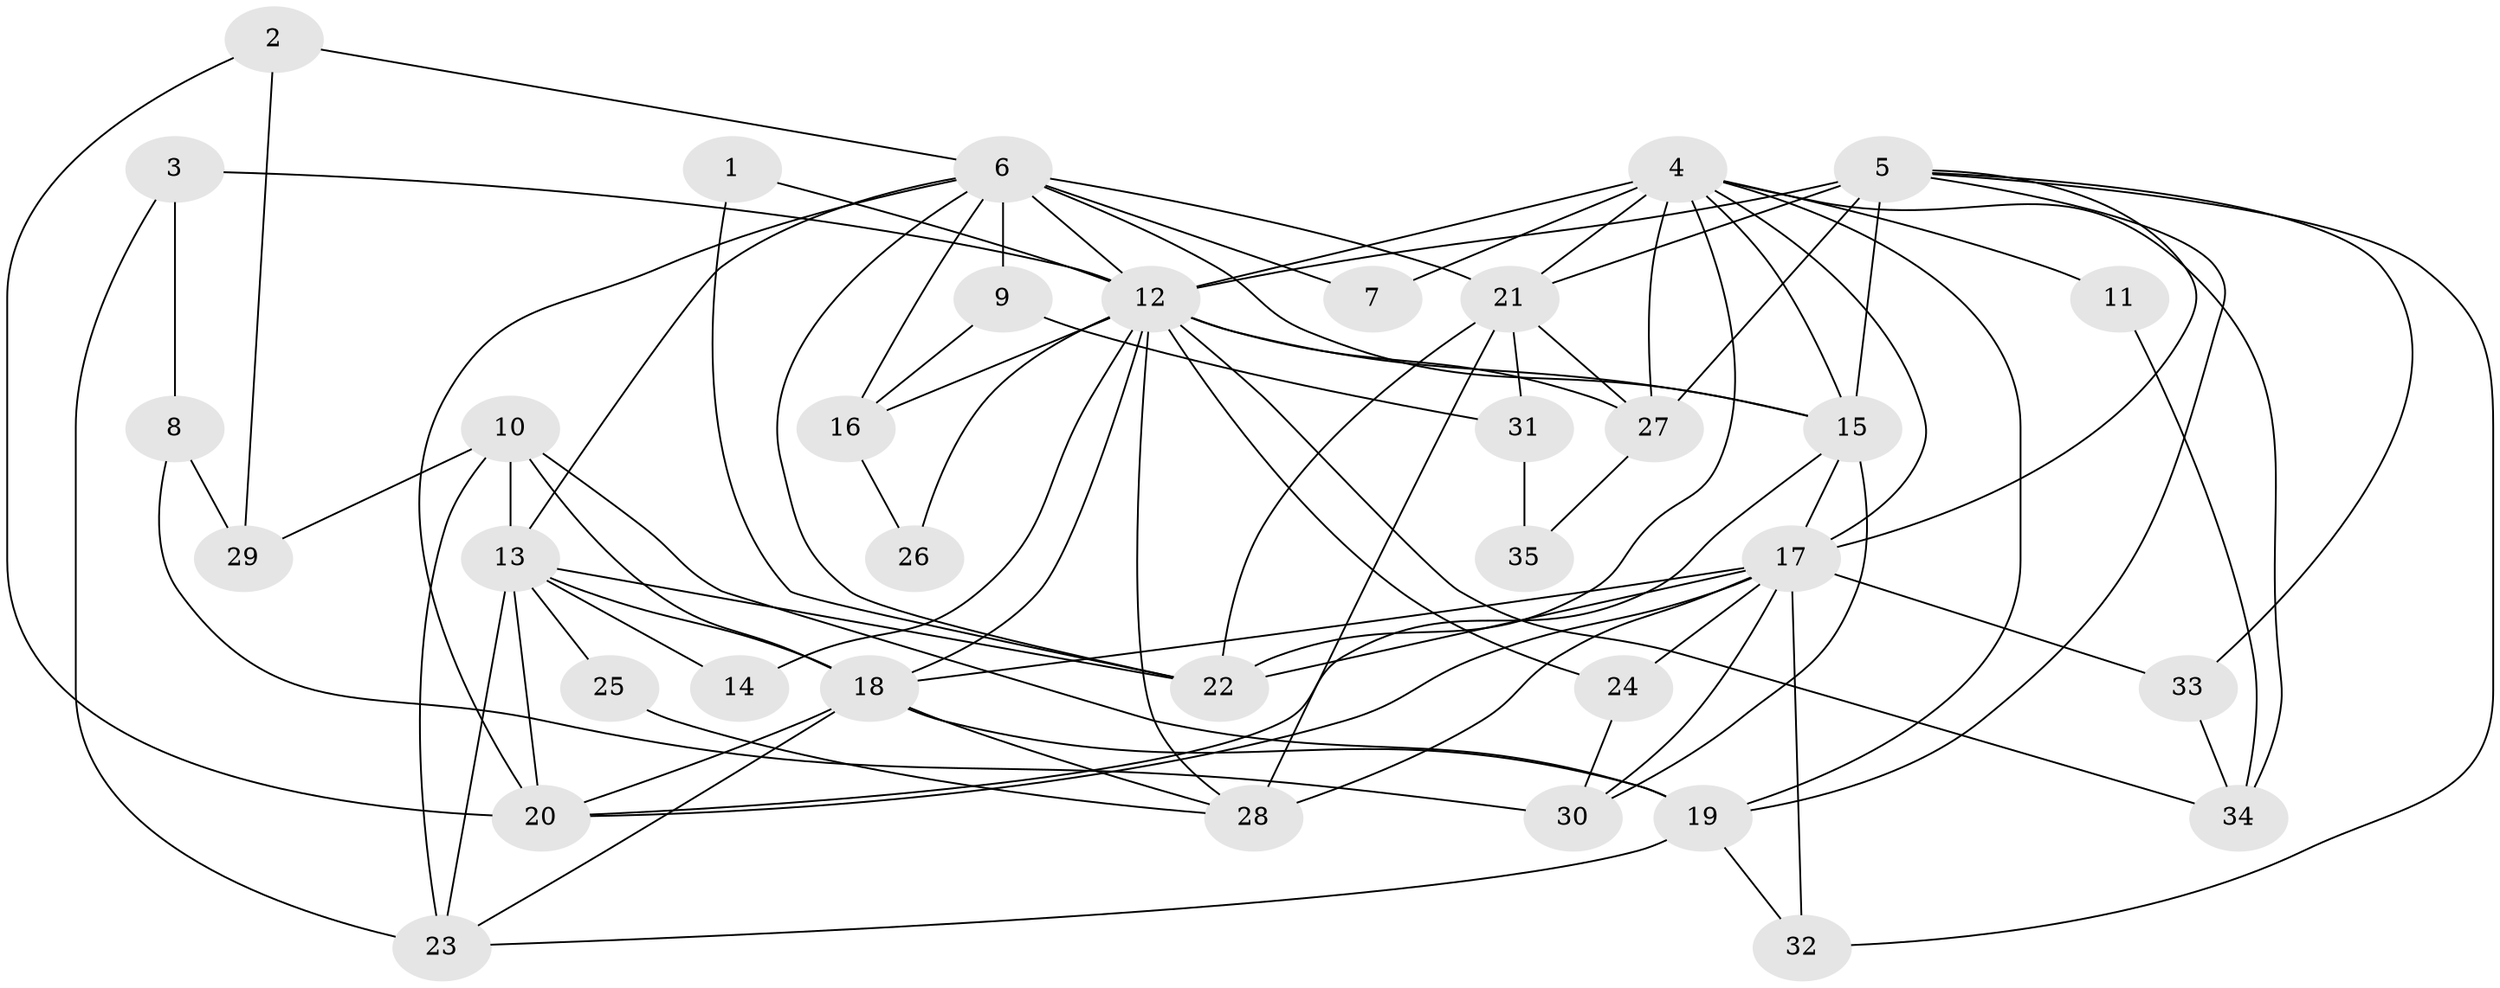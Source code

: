 // original degree distribution, {2: 0.12857142857142856, 5: 0.15714285714285714, 3: 0.35714285714285715, 6: 0.14285714285714285, 4: 0.15714285714285714, 7: 0.05714285714285714}
// Generated by graph-tools (version 1.1) at 2025/36/03/09/25 02:36:27]
// undirected, 35 vertices, 87 edges
graph export_dot {
graph [start="1"]
  node [color=gray90,style=filled];
  1;
  2;
  3;
  4;
  5;
  6;
  7;
  8;
  9;
  10;
  11;
  12;
  13;
  14;
  15;
  16;
  17;
  18;
  19;
  20;
  21;
  22;
  23;
  24;
  25;
  26;
  27;
  28;
  29;
  30;
  31;
  32;
  33;
  34;
  35;
  1 -- 12 [weight=1.0];
  1 -- 22 [weight=1.0];
  2 -- 6 [weight=2.0];
  2 -- 20 [weight=2.0];
  2 -- 29 [weight=1.0];
  3 -- 8 [weight=1.0];
  3 -- 12 [weight=1.0];
  3 -- 23 [weight=1.0];
  4 -- 7 [weight=1.0];
  4 -- 11 [weight=1.0];
  4 -- 12 [weight=1.0];
  4 -- 15 [weight=1.0];
  4 -- 17 [weight=1.0];
  4 -- 19 [weight=1.0];
  4 -- 21 [weight=3.0];
  4 -- 22 [weight=1.0];
  4 -- 27 [weight=1.0];
  4 -- 34 [weight=1.0];
  5 -- 12 [weight=2.0];
  5 -- 15 [weight=1.0];
  5 -- 17 [weight=1.0];
  5 -- 19 [weight=1.0];
  5 -- 21 [weight=1.0];
  5 -- 27 [weight=1.0];
  5 -- 32 [weight=1.0];
  5 -- 33 [weight=1.0];
  6 -- 7 [weight=1.0];
  6 -- 9 [weight=2.0];
  6 -- 12 [weight=1.0];
  6 -- 13 [weight=1.0];
  6 -- 15 [weight=2.0];
  6 -- 16 [weight=1.0];
  6 -- 20 [weight=1.0];
  6 -- 21 [weight=2.0];
  6 -- 22 [weight=1.0];
  8 -- 29 [weight=1.0];
  8 -- 30 [weight=1.0];
  9 -- 16 [weight=1.0];
  9 -- 31 [weight=1.0];
  10 -- 13 [weight=1.0];
  10 -- 18 [weight=1.0];
  10 -- 19 [weight=2.0];
  10 -- 23 [weight=1.0];
  10 -- 29 [weight=1.0];
  11 -- 34 [weight=1.0];
  12 -- 14 [weight=1.0];
  12 -- 15 [weight=1.0];
  12 -- 16 [weight=1.0];
  12 -- 18 [weight=1.0];
  12 -- 24 [weight=1.0];
  12 -- 26 [weight=1.0];
  12 -- 27 [weight=1.0];
  12 -- 28 [weight=1.0];
  12 -- 34 [weight=1.0];
  13 -- 14 [weight=1.0];
  13 -- 18 [weight=1.0];
  13 -- 20 [weight=4.0];
  13 -- 22 [weight=1.0];
  13 -- 23 [weight=1.0];
  13 -- 25 [weight=1.0];
  15 -- 17 [weight=1.0];
  15 -- 20 [weight=1.0];
  15 -- 30 [weight=1.0];
  16 -- 26 [weight=1.0];
  17 -- 18 [weight=1.0];
  17 -- 20 [weight=2.0];
  17 -- 22 [weight=1.0];
  17 -- 24 [weight=1.0];
  17 -- 28 [weight=2.0];
  17 -- 30 [weight=1.0];
  17 -- 32 [weight=1.0];
  17 -- 33 [weight=1.0];
  18 -- 19 [weight=1.0];
  18 -- 20 [weight=1.0];
  18 -- 23 [weight=1.0];
  18 -- 28 [weight=1.0];
  19 -- 23 [weight=1.0];
  19 -- 32 [weight=1.0];
  21 -- 22 [weight=1.0];
  21 -- 27 [weight=1.0];
  21 -- 28 [weight=1.0];
  21 -- 31 [weight=1.0];
  24 -- 30 [weight=1.0];
  25 -- 28 [weight=1.0];
  27 -- 35 [weight=1.0];
  31 -- 35 [weight=1.0];
  33 -- 34 [weight=1.0];
}
